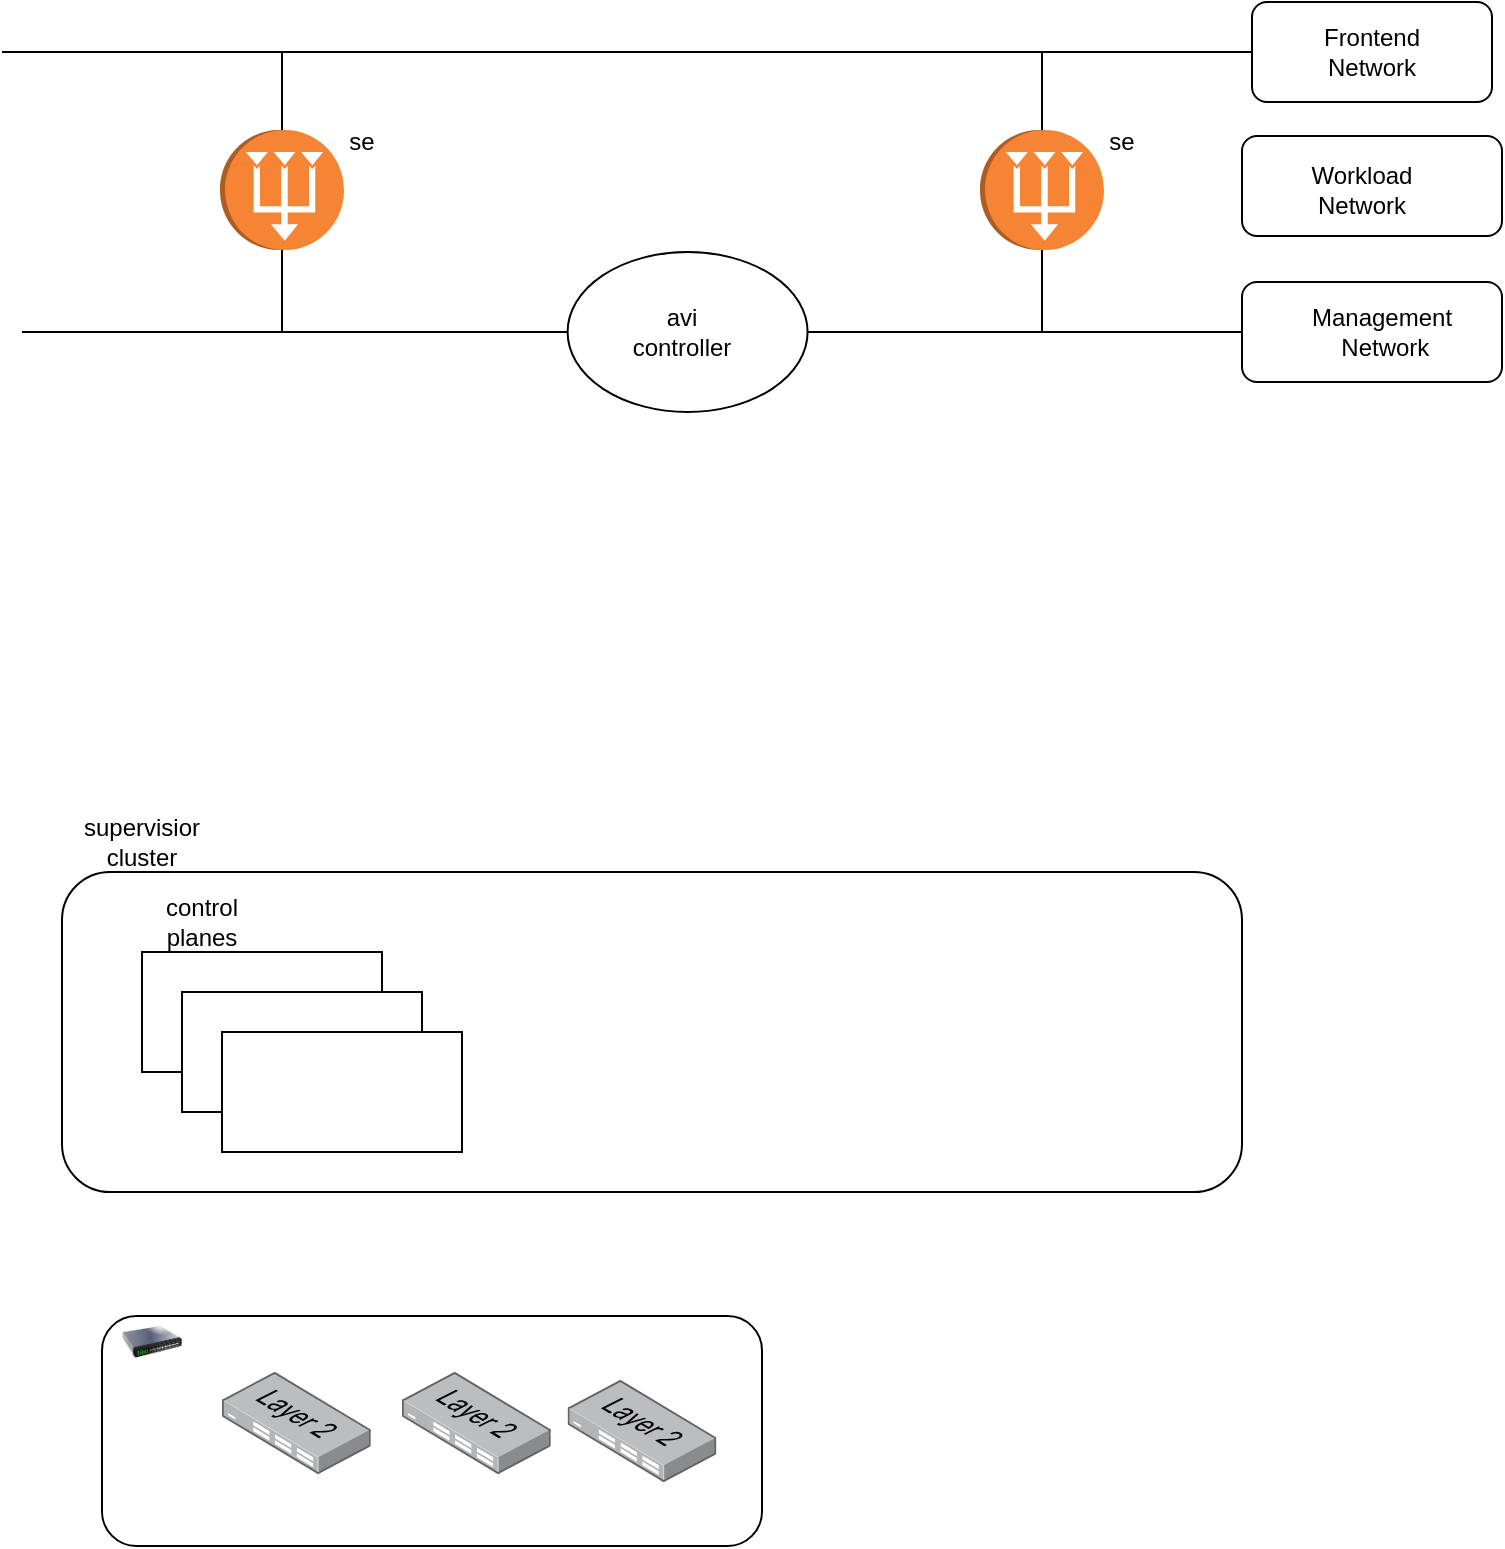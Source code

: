 <mxfile version="20.8.22" type="github">
  <diagram name="Page-1" id="ZqFA3AFu8LkxNYTCHI7Z">
    <mxGraphModel dx="1050" dy="587" grid="1" gridSize="10" guides="1" tooltips="1" connect="1" arrows="1" fold="1" page="1" pageScale="1" pageWidth="827" pageHeight="1169" math="0" shadow="0">
      <root>
        <mxCell id="0" />
        <mxCell id="1" parent="0" />
        <mxCell id="PSDqpMEg5afPMKG-XlhX-1" value="" style="outlineConnect=0;dashed=0;verticalLabelPosition=bottom;verticalAlign=top;align=center;html=1;shape=mxgraph.aws3.vpc_nat_gateway;fillColor=#F58534;gradientColor=none;rotation=90;" vertex="1" parent="1">
          <mxGeometry x="170" y="78" width="60" height="62" as="geometry" />
        </mxCell>
        <mxCell id="PSDqpMEg5afPMKG-XlhX-4" value="" style="rounded=1;whiteSpace=wrap;html=1;" vertex="1" parent="1">
          <mxGeometry x="90" y="450" width="590" height="160" as="geometry" />
        </mxCell>
        <mxCell id="PSDqpMEg5afPMKG-XlhX-5" value="supervisior cluster" style="text;html=1;strokeColor=none;fillColor=none;align=center;verticalAlign=middle;whiteSpace=wrap;rounded=0;" vertex="1" parent="1">
          <mxGeometry x="100" y="420" width="60" height="30" as="geometry" />
        </mxCell>
        <mxCell id="PSDqpMEg5afPMKG-XlhX-6" value="" style="rounded=0;whiteSpace=wrap;html=1;" vertex="1" parent="1">
          <mxGeometry x="130" y="490" width="120" height="60" as="geometry" />
        </mxCell>
        <mxCell id="PSDqpMEg5afPMKG-XlhX-7" value="" style="rounded=0;whiteSpace=wrap;html=1;" vertex="1" parent="1">
          <mxGeometry x="150" y="510" width="120" height="60" as="geometry" />
        </mxCell>
        <mxCell id="PSDqpMEg5afPMKG-XlhX-8" value="" style="rounded=0;whiteSpace=wrap;html=1;" vertex="1" parent="1">
          <mxGeometry x="170" y="530" width="120" height="60" as="geometry" />
        </mxCell>
        <mxCell id="PSDqpMEg5afPMKG-XlhX-9" value="control planes" style="text;html=1;strokeColor=none;fillColor=none;align=center;verticalAlign=middle;whiteSpace=wrap;rounded=0;" vertex="1" parent="1">
          <mxGeometry x="130" y="460" width="60" height="30" as="geometry" />
        </mxCell>
        <mxCell id="PSDqpMEg5afPMKG-XlhX-10" value="" style="rounded=1;whiteSpace=wrap;html=1;" vertex="1" parent="1">
          <mxGeometry x="110" y="672" width="330" height="115" as="geometry" />
        </mxCell>
        <mxCell id="PSDqpMEg5afPMKG-XlhX-13" value="" style="image;html=1;image=img/lib/clip_art/networking/Switch_128x128.png" vertex="1" parent="1">
          <mxGeometry x="120" y="670" width="30" height="30" as="geometry" />
        </mxCell>
        <mxCell id="PSDqpMEg5afPMKG-XlhX-14" value="" style="points=[];aspect=fixed;html=1;align=center;shadow=0;dashed=0;image;image=img/lib/allied_telesis/switch/Switch_24_port_L2.svg;" vertex="1" parent="1">
          <mxGeometry x="170" y="700" width="74.4" height="51" as="geometry" />
        </mxCell>
        <mxCell id="PSDqpMEg5afPMKG-XlhX-15" value="" style="points=[];aspect=fixed;html=1;align=center;shadow=0;dashed=0;image;image=img/lib/allied_telesis/switch/Switch_24_port_L2.svg;" vertex="1" parent="1">
          <mxGeometry x="260" y="700" width="74.4" height="51" as="geometry" />
        </mxCell>
        <mxCell id="PSDqpMEg5afPMKG-XlhX-16" value="" style="points=[];aspect=fixed;html=1;align=center;shadow=0;dashed=0;image;image=img/lib/allied_telesis/switch/Switch_24_port_L2.svg;" vertex="1" parent="1">
          <mxGeometry x="342.8" y="704" width="74.4" height="51" as="geometry" />
        </mxCell>
        <mxCell id="PSDqpMEg5afPMKG-XlhX-17" value="" style="rounded=1;whiteSpace=wrap;html=1;" vertex="1" parent="1">
          <mxGeometry x="685" y="15" width="120" height="50" as="geometry" />
        </mxCell>
        <mxCell id="PSDqpMEg5afPMKG-XlhX-18" value="" style="rounded=1;whiteSpace=wrap;html=1;" vertex="1" parent="1">
          <mxGeometry x="680" y="155" width="130" height="50" as="geometry" />
        </mxCell>
        <mxCell id="PSDqpMEg5afPMKG-XlhX-19" value="" style="outlineConnect=0;dashed=0;verticalLabelPosition=bottom;verticalAlign=top;align=center;html=1;shape=mxgraph.aws3.vpc_nat_gateway;fillColor=#F58534;gradientColor=none;rotation=90;" vertex="1" parent="1">
          <mxGeometry x="550" y="78" width="60" height="62" as="geometry" />
        </mxCell>
        <mxCell id="PSDqpMEg5afPMKG-XlhX-20" value="" style="endArrow=none;html=1;rounded=0;entryX=0;entryY=0.5;entryDx=0;entryDy=0;" edge="1" parent="1" target="PSDqpMEg5afPMKG-XlhX-17">
          <mxGeometry width="50" height="50" relative="1" as="geometry">
            <mxPoint x="60" y="40" as="sourcePoint" />
            <mxPoint x="600" y="10" as="targetPoint" />
            <Array as="points">
              <mxPoint x="640" y="40" />
              <mxPoint x="670" y="40" />
            </Array>
          </mxGeometry>
        </mxCell>
        <mxCell id="PSDqpMEg5afPMKG-XlhX-21" value="" style="endArrow=none;html=1;rounded=0;entryX=0;entryY=0.5;entryDx=0;entryDy=0;" edge="1" parent="1" target="PSDqpMEg5afPMKG-XlhX-18">
          <mxGeometry width="50" height="50" relative="1" as="geometry">
            <mxPoint x="70" y="180" as="sourcePoint" />
            <mxPoint x="450" y="150" as="targetPoint" />
          </mxGeometry>
        </mxCell>
        <mxCell id="PSDqpMEg5afPMKG-XlhX-22" value="" style="endArrow=none;html=1;rounded=0;exitX=0;exitY=0.5;exitDx=0;exitDy=0;exitPerimeter=0;" edge="1" parent="1" source="PSDqpMEg5afPMKG-XlhX-1">
          <mxGeometry width="50" height="50" relative="1" as="geometry">
            <mxPoint x="170" y="90" as="sourcePoint" />
            <mxPoint x="200" y="40" as="targetPoint" />
          </mxGeometry>
        </mxCell>
        <mxCell id="PSDqpMEg5afPMKG-XlhX-23" value="" style="endArrow=none;html=1;rounded=0;entryX=1;entryY=0.5;entryDx=0;entryDy=0;entryPerimeter=0;" edge="1" parent="1" target="PSDqpMEg5afPMKG-XlhX-1">
          <mxGeometry width="50" height="50" relative="1" as="geometry">
            <mxPoint x="200" y="180" as="sourcePoint" />
            <mxPoint x="230" y="130" as="targetPoint" />
          </mxGeometry>
        </mxCell>
        <mxCell id="PSDqpMEg5afPMKG-XlhX-24" value="" style="endArrow=none;html=1;rounded=0;exitX=0;exitY=0.5;exitDx=0;exitDy=0;exitPerimeter=0;" edge="1" parent="1" source="PSDqpMEg5afPMKG-XlhX-19">
          <mxGeometry width="50" height="50" relative="1" as="geometry">
            <mxPoint x="550" y="80" as="sourcePoint" />
            <mxPoint x="580" y="40" as="targetPoint" />
          </mxGeometry>
        </mxCell>
        <mxCell id="PSDqpMEg5afPMKG-XlhX-25" value="" style="endArrow=none;html=1;rounded=0;entryX=1;entryY=0.5;entryDx=0;entryDy=0;entryPerimeter=0;" edge="1" parent="1" target="PSDqpMEg5afPMKG-XlhX-19">
          <mxGeometry width="50" height="50" relative="1" as="geometry">
            <mxPoint x="580" y="180" as="sourcePoint" />
            <mxPoint x="580" y="150" as="targetPoint" />
          </mxGeometry>
        </mxCell>
        <mxCell id="PSDqpMEg5afPMKG-XlhX-26" value="Frontend Network" style="text;html=1;strokeColor=none;fillColor=none;align=center;verticalAlign=middle;whiteSpace=wrap;rounded=0;" vertex="1" parent="1">
          <mxGeometry x="715" y="25" width="60" height="30" as="geometry" />
        </mxCell>
        <mxCell id="PSDqpMEg5afPMKG-XlhX-27" value="Management&lt;br&gt;&amp;nbsp;Network" style="text;html=1;strokeColor=none;fillColor=none;align=center;verticalAlign=middle;whiteSpace=wrap;rounded=0;" vertex="1" parent="1">
          <mxGeometry x="720" y="165" width="60" height="30" as="geometry" />
        </mxCell>
        <mxCell id="PSDqpMEg5afPMKG-XlhX-28" value="se" style="text;html=1;strokeColor=none;fillColor=none;align=center;verticalAlign=middle;whiteSpace=wrap;rounded=0;" vertex="1" parent="1">
          <mxGeometry x="210" y="70" width="60" height="30" as="geometry" />
        </mxCell>
        <mxCell id="PSDqpMEg5afPMKG-XlhX-29" value="se" style="text;html=1;strokeColor=none;fillColor=none;align=center;verticalAlign=middle;whiteSpace=wrap;rounded=0;" vertex="1" parent="1">
          <mxGeometry x="590" y="70" width="60" height="30" as="geometry" />
        </mxCell>
        <mxCell id="PSDqpMEg5afPMKG-XlhX-30" value="" style="ellipse;whiteSpace=wrap;html=1;" vertex="1" parent="1">
          <mxGeometry x="342.8" y="140" width="120" height="80" as="geometry" />
        </mxCell>
        <mxCell id="PSDqpMEg5afPMKG-XlhX-31" value="avi controller" style="text;html=1;strokeColor=none;fillColor=none;align=center;verticalAlign=middle;whiteSpace=wrap;rounded=0;" vertex="1" parent="1">
          <mxGeometry x="370" y="165" width="60" height="30" as="geometry" />
        </mxCell>
        <mxCell id="PSDqpMEg5afPMKG-XlhX-33" value="" style="rounded=1;whiteSpace=wrap;html=1;" vertex="1" parent="1">
          <mxGeometry x="680" y="82" width="130" height="50" as="geometry" />
        </mxCell>
        <mxCell id="PSDqpMEg5afPMKG-XlhX-34" value="Workload Network" style="text;html=1;strokeColor=none;fillColor=none;align=center;verticalAlign=middle;whiteSpace=wrap;rounded=0;" vertex="1" parent="1">
          <mxGeometry x="710" y="94" width="60" height="30" as="geometry" />
        </mxCell>
      </root>
    </mxGraphModel>
  </diagram>
</mxfile>
